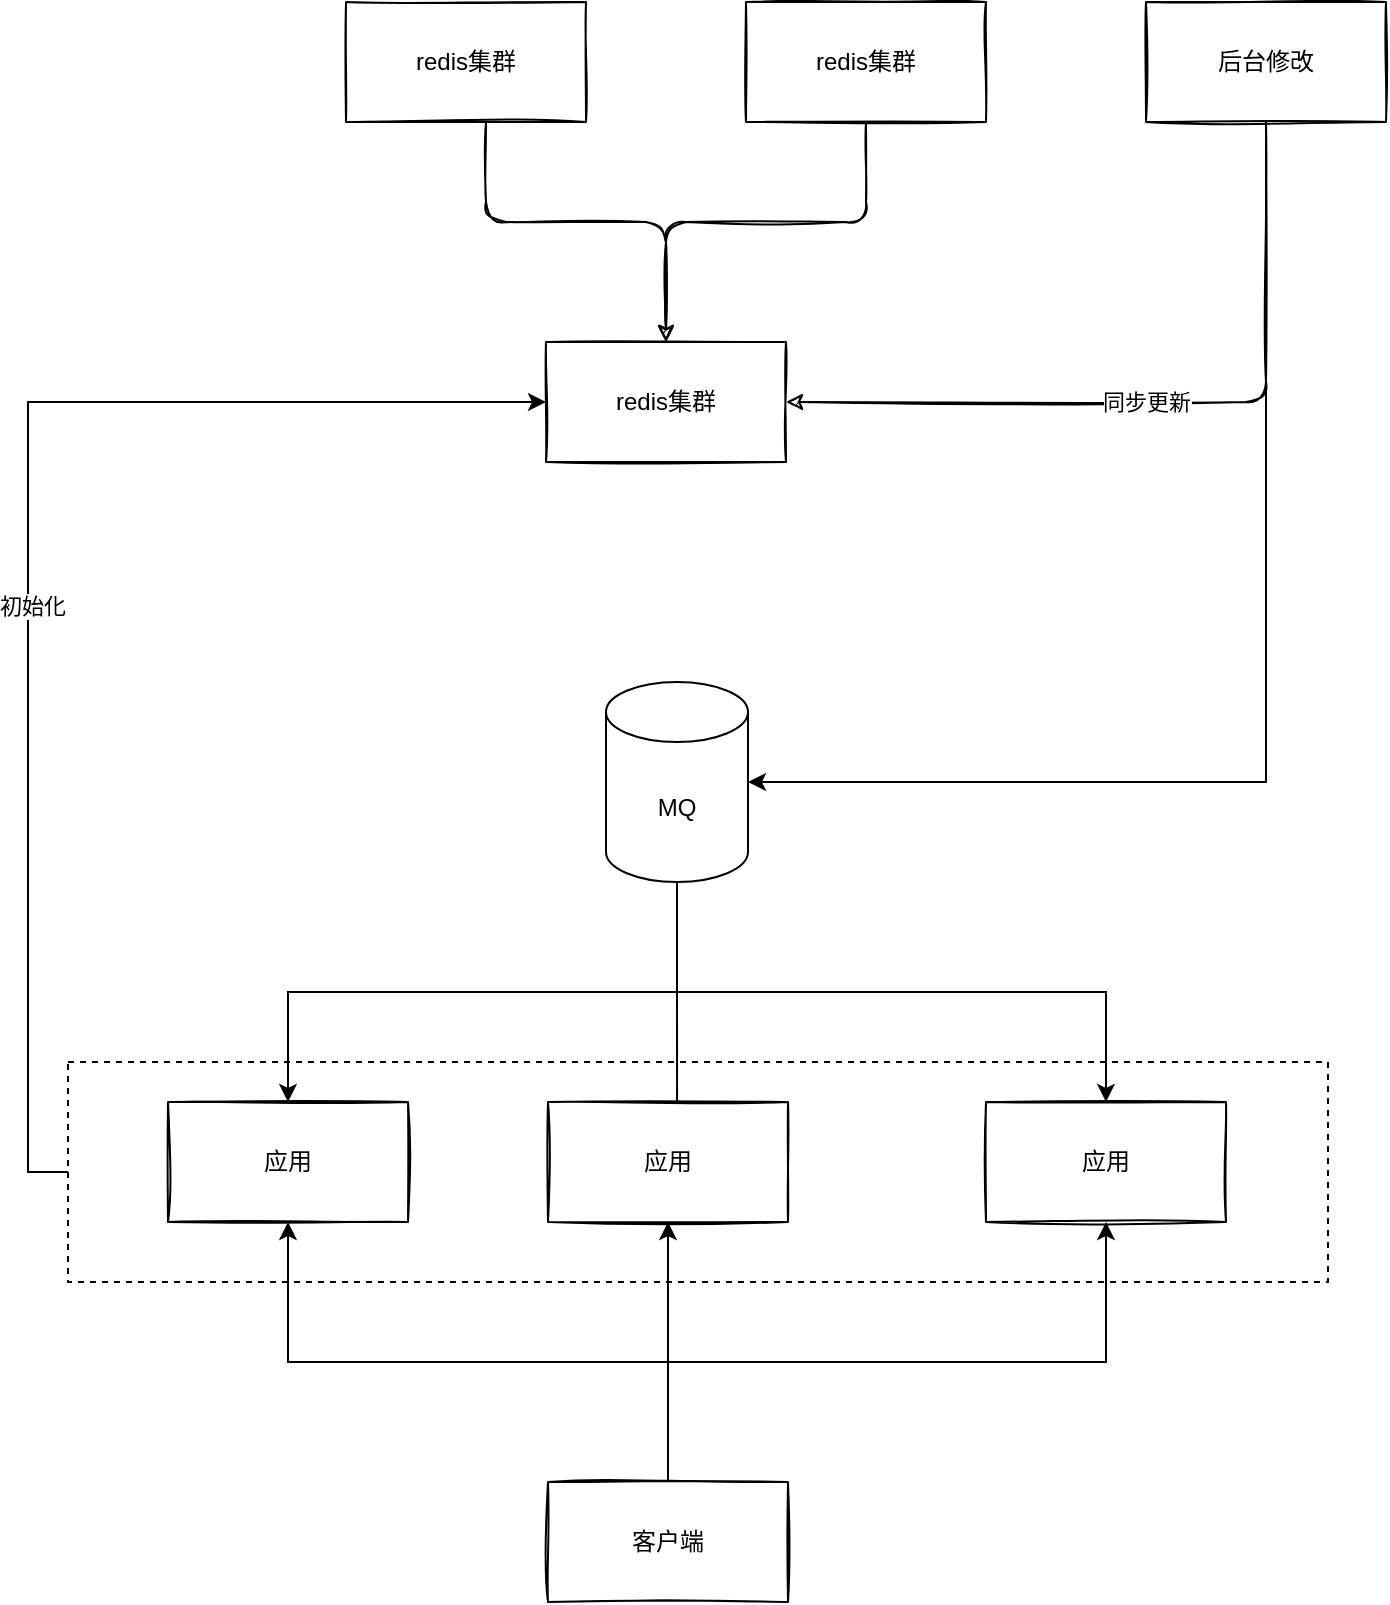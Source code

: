 <mxfile version="16.6.6" type="github">
  <diagram id="SkXJHIa8LmGTKJJ-aW58" name="第 1 页">
    <mxGraphModel dx="1209" dy="741" grid="1" gridSize="10" guides="1" tooltips="1" connect="1" arrows="1" fold="1" page="1" pageScale="1" pageWidth="827" pageHeight="1169" math="0" shadow="0">
      <root>
        <mxCell id="0" />
        <mxCell id="1" parent="0" />
        <mxCell id="TMQKKduqAZuN0sdKVgVv-51" value="" style="rounded=0;whiteSpace=wrap;html=1;dashed=1;" vertex="1" parent="1">
          <mxGeometry x="60" y="750" width="630" height="110" as="geometry" />
        </mxCell>
        <mxCell id="TMQKKduqAZuN0sdKVgVv-1" value="redis集群" style="rounded=0;whiteSpace=wrap;html=1;sketch=1;points=[[0,0,0,0,0],[0,0.25,0,0,0],[0,0.5,0,0,0],[0,0.75,0,0,0],[0,1,0,0,0],[0.25,0,0,0,0],[0.25,1,0,0,0],[0.5,0,0,0,0],[0.5,1,0,0,0],[0.75,0,0,0,0],[0.75,1,0,0,0],[1,0,0,0,0],[1,0.25,0,0,0],[1,0.5,0,0,0],[1,0.75,0,0,0],[1,1,0,0,0]];" vertex="1" parent="1">
          <mxGeometry x="199" y="220" width="120" height="60" as="geometry" />
        </mxCell>
        <mxCell id="TMQKKduqAZuN0sdKVgVv-2" value="" style="edgeStyle=orthogonalEdgeStyle;sketch=1;orthogonalLoop=1;jettySize=auto;html=1;entryX=1;entryY=0.5;entryDx=0;entryDy=0;exitX=0.5;exitY=1;exitDx=0;exitDy=0;" edge="1" parent="1" source="TMQKKduqAZuN0sdKVgVv-9" target="TMQKKduqAZuN0sdKVgVv-6">
          <mxGeometry relative="1" as="geometry" />
        </mxCell>
        <mxCell id="TMQKKduqAZuN0sdKVgVv-3" value="同步更新" style="edgeLabel;html=1;align=center;verticalAlign=middle;resizable=0;points=[];" vertex="1" connectable="0" parent="TMQKKduqAZuN0sdKVgVv-2">
          <mxGeometry x="0.294" y="-1" relative="1" as="geometry">
            <mxPoint x="46" y="1" as="offset" />
          </mxGeometry>
        </mxCell>
        <mxCell id="TMQKKduqAZuN0sdKVgVv-4" value="redis集群" style="rounded=0;whiteSpace=wrap;html=1;sketch=1;" vertex="1" parent="1">
          <mxGeometry x="399" y="220" width="120" height="60" as="geometry" />
        </mxCell>
        <mxCell id="TMQKKduqAZuN0sdKVgVv-6" value="redis集群" style="rounded=0;whiteSpace=wrap;html=1;sketch=1;" vertex="1" parent="1">
          <mxGeometry x="299" y="390" width="120" height="60" as="geometry" />
        </mxCell>
        <mxCell id="TMQKKduqAZuN0sdKVgVv-7" value="" style="endArrow=classic;html=1;sketch=1;entryX=0.5;entryY=0;entryDx=0;entryDy=0;edgeStyle=orthogonalEdgeStyle;" edge="1" parent="1" target="TMQKKduqAZuN0sdKVgVv-6">
          <mxGeometry width="50" height="50" relative="1" as="geometry">
            <mxPoint x="269" y="280" as="sourcePoint" />
            <mxPoint x="319" y="230" as="targetPoint" />
            <Array as="points">
              <mxPoint x="269" y="330" />
              <mxPoint x="359" y="330" />
            </Array>
          </mxGeometry>
        </mxCell>
        <mxCell id="TMQKKduqAZuN0sdKVgVv-8" value="" style="endArrow=classic;html=1;sketch=1;exitX=0.5;exitY=1;exitDx=0;exitDy=0;edgeStyle=orthogonalEdgeStyle;" edge="1" parent="1" source="TMQKKduqAZuN0sdKVgVv-4" target="TMQKKduqAZuN0sdKVgVv-6">
          <mxGeometry width="50" height="50" relative="1" as="geometry">
            <mxPoint x="279" y="290" as="sourcePoint" />
            <mxPoint x="359" y="360" as="targetPoint" />
            <Array as="points">
              <mxPoint x="459" y="330" />
              <mxPoint x="359" y="330" />
            </Array>
          </mxGeometry>
        </mxCell>
        <mxCell id="TMQKKduqAZuN0sdKVgVv-36" style="edgeStyle=orthogonalEdgeStyle;rounded=0;orthogonalLoop=1;jettySize=auto;html=1;entryX=1;entryY=0.5;entryDx=0;entryDy=0;exitX=0.5;exitY=1;exitDx=0;exitDy=0;entryPerimeter=0;" edge="1" parent="1" source="TMQKKduqAZuN0sdKVgVv-9" target="TMQKKduqAZuN0sdKVgVv-37">
          <mxGeometry relative="1" as="geometry">
            <mxPoint x="419" y="555" as="targetPoint" />
          </mxGeometry>
        </mxCell>
        <mxCell id="TMQKKduqAZuN0sdKVgVv-9" value="后台修改" style="whiteSpace=wrap;html=1;rounded=0;sketch=1;" vertex="1" parent="1">
          <mxGeometry x="599" y="220" width="120" height="60" as="geometry" />
        </mxCell>
        <mxCell id="TMQKKduqAZuN0sdKVgVv-42" style="edgeStyle=orthogonalEdgeStyle;rounded=0;orthogonalLoop=1;jettySize=auto;html=1;entryX=0.5;entryY=0;entryDx=0;entryDy=0;exitX=0.5;exitY=1;exitDx=0;exitDy=0;exitPerimeter=0;" edge="1" parent="1" source="TMQKKduqAZuN0sdKVgVv-37" target="TMQKKduqAZuN0sdKVgVv-38">
          <mxGeometry relative="1" as="geometry" />
        </mxCell>
        <mxCell id="TMQKKduqAZuN0sdKVgVv-43" style="edgeStyle=orthogonalEdgeStyle;rounded=0;orthogonalLoop=1;jettySize=auto;html=1;entryX=0.538;entryY=0.667;entryDx=0;entryDy=0;entryPerimeter=0;" edge="1" parent="1" source="TMQKKduqAZuN0sdKVgVv-37" target="TMQKKduqAZuN0sdKVgVv-39">
          <mxGeometry relative="1" as="geometry" />
        </mxCell>
        <mxCell id="TMQKKduqAZuN0sdKVgVv-44" style="edgeStyle=orthogonalEdgeStyle;rounded=0;orthogonalLoop=1;jettySize=auto;html=1;entryX=0.5;entryY=0;entryDx=0;entryDy=0;exitX=0.5;exitY=1;exitDx=0;exitDy=0;exitPerimeter=0;" edge="1" parent="1" source="TMQKKduqAZuN0sdKVgVv-37" target="TMQKKduqAZuN0sdKVgVv-40">
          <mxGeometry relative="1" as="geometry" />
        </mxCell>
        <mxCell id="TMQKKduqAZuN0sdKVgVv-37" value="MQ" style="shape=cylinder3;whiteSpace=wrap;html=1;boundedLbl=1;backgroundOutline=1;size=15;" vertex="1" parent="1">
          <mxGeometry x="329" y="560" width="71" height="100" as="geometry" />
        </mxCell>
        <mxCell id="TMQKKduqAZuN0sdKVgVv-49" style="edgeStyle=orthogonalEdgeStyle;rounded=0;orthogonalLoop=1;jettySize=auto;html=1;entryX=0;entryY=0.5;entryDx=0;entryDy=0;exitX=0;exitY=0.5;exitDx=0;exitDy=0;" edge="1" parent="1" source="TMQKKduqAZuN0sdKVgVv-51" target="TMQKKduqAZuN0sdKVgVv-6">
          <mxGeometry relative="1" as="geometry">
            <mxPoint x="170" y="480" as="targetPoint" />
          </mxGeometry>
        </mxCell>
        <mxCell id="TMQKKduqAZuN0sdKVgVv-50" value="初始化" style="edgeLabel;html=1;align=center;verticalAlign=middle;resizable=0;points=[];" vertex="1" connectable="0" parent="TMQKKduqAZuN0sdKVgVv-49">
          <mxGeometry x="-0.087" y="-2" relative="1" as="geometry">
            <mxPoint as="offset" />
          </mxGeometry>
        </mxCell>
        <mxCell id="TMQKKduqAZuN0sdKVgVv-38" value="应用" style="whiteSpace=wrap;html=1;rounded=0;sketch=1;" vertex="1" parent="1">
          <mxGeometry x="110" y="770" width="120" height="60" as="geometry" />
        </mxCell>
        <mxCell id="TMQKKduqAZuN0sdKVgVv-39" value="&lt;span&gt;应用&lt;/span&gt;" style="whiteSpace=wrap;html=1;rounded=0;sketch=1;" vertex="1" parent="1">
          <mxGeometry x="300" y="770" width="120" height="60" as="geometry" />
        </mxCell>
        <mxCell id="TMQKKduqAZuN0sdKVgVv-40" value="&lt;span&gt;应用&lt;/span&gt;" style="whiteSpace=wrap;html=1;rounded=0;sketch=1;" vertex="1" parent="1">
          <mxGeometry x="519" y="770" width="120" height="60" as="geometry" />
        </mxCell>
        <mxCell id="TMQKKduqAZuN0sdKVgVv-46" style="edgeStyle=orthogonalEdgeStyle;rounded=0;orthogonalLoop=1;jettySize=auto;html=1;entryX=0.5;entryY=1;entryDx=0;entryDy=0;exitX=0.5;exitY=0;exitDx=0;exitDy=0;" edge="1" parent="1" source="TMQKKduqAZuN0sdKVgVv-41" target="TMQKKduqAZuN0sdKVgVv-38">
          <mxGeometry relative="1" as="geometry">
            <Array as="points">
              <mxPoint x="360" y="900" />
              <mxPoint x="170" y="900" />
            </Array>
          </mxGeometry>
        </mxCell>
        <mxCell id="TMQKKduqAZuN0sdKVgVv-47" style="edgeStyle=orthogonalEdgeStyle;rounded=0;orthogonalLoop=1;jettySize=auto;html=1;exitX=0.5;exitY=0;exitDx=0;exitDy=0;entryX=0.5;entryY=1;entryDx=0;entryDy=0;" edge="1" parent="1" source="TMQKKduqAZuN0sdKVgVv-41" target="TMQKKduqAZuN0sdKVgVv-39">
          <mxGeometry relative="1" as="geometry" />
        </mxCell>
        <mxCell id="TMQKKduqAZuN0sdKVgVv-48" style="edgeStyle=orthogonalEdgeStyle;rounded=0;orthogonalLoop=1;jettySize=auto;html=1;entryX=0.5;entryY=1;entryDx=0;entryDy=0;exitX=0.5;exitY=0;exitDx=0;exitDy=0;" edge="1" parent="1" source="TMQKKduqAZuN0sdKVgVv-41" target="TMQKKduqAZuN0sdKVgVv-40">
          <mxGeometry relative="1" as="geometry">
            <Array as="points">
              <mxPoint x="360" y="900" />
              <mxPoint x="579" y="900" />
            </Array>
          </mxGeometry>
        </mxCell>
        <mxCell id="TMQKKduqAZuN0sdKVgVv-41" value="&lt;span&gt;客户端&lt;/span&gt;" style="whiteSpace=wrap;html=1;rounded=0;sketch=1;" vertex="1" parent="1">
          <mxGeometry x="300" y="960" width="120" height="60" as="geometry" />
        </mxCell>
      </root>
    </mxGraphModel>
  </diagram>
</mxfile>
